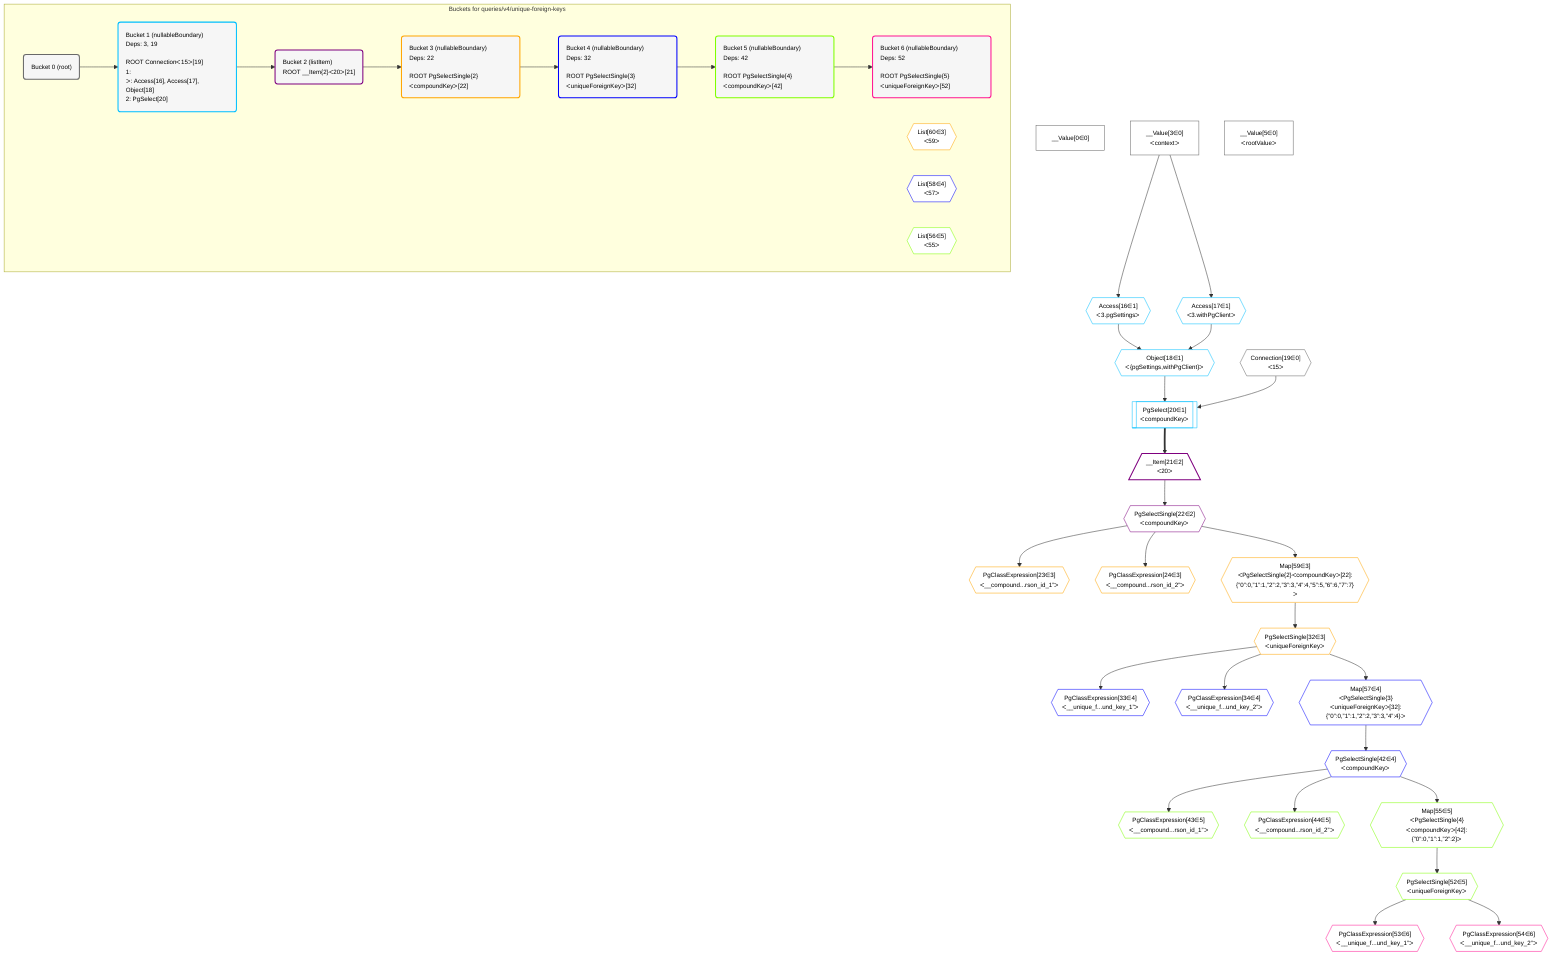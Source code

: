 %%{init: {'themeVariables': { 'fontSize': '12px'}}}%%
graph TD
    classDef path fill:#eee,stroke:#000,color:#000
    classDef plan fill:#fff,stroke-width:1px,color:#000
    classDef itemplan fill:#fff,stroke-width:2px,color:#000
    classDef unbatchedplan fill:#dff,stroke-width:1px,color:#000
    classDef sideeffectplan fill:#fcc,stroke-width:2px,color:#000
    classDef bucket fill:#f6f6f6,color:#000,stroke-width:2px,text-align:left


    %% define steps
    __Value0["__Value[0∈0]"]:::plan
    __Value3["__Value[3∈0]<br />ᐸcontextᐳ"]:::plan
    __Value5["__Value[5∈0]<br />ᐸrootValueᐳ"]:::plan
    Access16{{"Access[16∈1]<br />ᐸ3.pgSettingsᐳ"}}:::plan
    Access17{{"Access[17∈1]<br />ᐸ3.withPgClientᐳ"}}:::plan
    Object18{{"Object[18∈1]<br />ᐸ{pgSettings,withPgClient}ᐳ"}}:::plan
    Connection19{{"Connection[19∈0]<br />ᐸ15ᐳ"}}:::plan
    PgSelect20[["PgSelect[20∈1]<br />ᐸcompoundKeyᐳ"]]:::plan
    __Item21[/"__Item[21∈2]<br />ᐸ20ᐳ"\]:::itemplan
    PgSelectSingle22{{"PgSelectSingle[22∈2]<br />ᐸcompoundKeyᐳ"}}:::plan
    PgClassExpression23{{"PgClassExpression[23∈3]<br />ᐸ__compound...rson_id_1”ᐳ"}}:::plan
    PgClassExpression24{{"PgClassExpression[24∈3]<br />ᐸ__compound...rson_id_2”ᐳ"}}:::plan
    Map59{{"Map[59∈3]<br />ᐸPgSelectSingle{2}ᐸcompoundKeyᐳ[22]:{”0”:0,”1”:1,”2”:2,”3”:3,”4”:4,”5”:5,”6”:6,”7”:7}ᐳ"}}:::plan
    PgSelectSingle32{{"PgSelectSingle[32∈3]<br />ᐸuniqueForeignKeyᐳ"}}:::plan
    PgClassExpression33{{"PgClassExpression[33∈4]<br />ᐸ__unique_f...und_key_1”ᐳ"}}:::plan
    PgClassExpression34{{"PgClassExpression[34∈4]<br />ᐸ__unique_f...und_key_2”ᐳ"}}:::plan
    Map57{{"Map[57∈4]<br />ᐸPgSelectSingle{3}ᐸuniqueForeignKeyᐳ[32]:{”0”:0,”1”:1,”2”:2,”3”:3,”4”:4}ᐳ"}}:::plan
    PgSelectSingle42{{"PgSelectSingle[42∈4]<br />ᐸcompoundKeyᐳ"}}:::plan
    PgClassExpression43{{"PgClassExpression[43∈5]<br />ᐸ__compound...rson_id_1”ᐳ"}}:::plan
    PgClassExpression44{{"PgClassExpression[44∈5]<br />ᐸ__compound...rson_id_2”ᐳ"}}:::plan
    Map55{{"Map[55∈5]<br />ᐸPgSelectSingle{4}ᐸcompoundKeyᐳ[42]:{”0”:0,”1”:1,”2”:2}ᐳ"}}:::plan
    PgSelectSingle52{{"PgSelectSingle[52∈5]<br />ᐸuniqueForeignKeyᐳ"}}:::plan
    PgClassExpression53{{"PgClassExpression[53∈6]<br />ᐸ__unique_f...und_key_1”ᐳ"}}:::plan
    PgClassExpression54{{"PgClassExpression[54∈6]<br />ᐸ__unique_f...und_key_2”ᐳ"}}:::plan

    %% plan dependencies
    __Value3 --> Access16
    __Value3 --> Access17
    Access16 & Access17 --> Object18
    Object18 & Connection19 --> PgSelect20
    PgSelect20 ==> __Item21
    __Item21 --> PgSelectSingle22
    PgSelectSingle22 --> PgClassExpression23
    PgSelectSingle22 --> PgClassExpression24
    PgSelectSingle22 --> Map59
    Map59 --> PgSelectSingle32
    PgSelectSingle32 --> PgClassExpression33
    PgSelectSingle32 --> PgClassExpression34
    PgSelectSingle32 --> Map57
    Map57 --> PgSelectSingle42
    PgSelectSingle42 --> PgClassExpression43
    PgSelectSingle42 --> PgClassExpression44
    PgSelectSingle42 --> Map55
    Map55 --> PgSelectSingle52
    PgSelectSingle52 --> PgClassExpression53
    PgSelectSingle52 --> PgClassExpression54

    subgraph "Buckets for queries/v4/unique-foreign-keys"
    Bucket0("Bucket 0 (root)"):::bucket
    classDef bucket0 stroke:#696969
    class Bucket0,__Value0,__Value3,__Value5,Connection19 bucket0
    Bucket1("Bucket 1 (nullableBoundary)<br />Deps: 3, 19<br /><br />ROOT Connectionᐸ15ᐳ[19]<br />1: <br />ᐳ: Access[16], Access[17], Object[18]<br />2: PgSelect[20]"):::bucket
    classDef bucket1 stroke:#00bfff
    class Bucket1,Access16,Access17,Object18,PgSelect20 bucket1
    Bucket2("Bucket 2 (listItem)<br />ROOT __Item{2}ᐸ20ᐳ[21]"):::bucket
    classDef bucket2 stroke:#7f007f
    class Bucket2,__Item21,PgSelectSingle22 bucket2
    Bucket3("Bucket 3 (nullableBoundary)<br />Deps: 22<br /><br />ROOT PgSelectSingle{2}ᐸcompoundKeyᐳ[22]"):::bucket
    classDef bucket3 stroke:#ffa500
    List60{{"List[60∈3]<br />ᐸ59ᐳ"}}:::plan
    class Bucket3,PgClassExpression23,PgClassExpression24,PgSelectSingle32,Map59,List60 bucket3
    Bucket4("Bucket 4 (nullableBoundary)<br />Deps: 32<br /><br />ROOT PgSelectSingle{3}ᐸuniqueForeignKeyᐳ[32]"):::bucket
    classDef bucket4 stroke:#0000ff
    List58{{"List[58∈4]<br />ᐸ57ᐳ"}}:::plan
    class Bucket4,PgClassExpression33,PgClassExpression34,PgSelectSingle42,Map57,List58 bucket4
    Bucket5("Bucket 5 (nullableBoundary)<br />Deps: 42<br /><br />ROOT PgSelectSingle{4}ᐸcompoundKeyᐳ[42]"):::bucket
    classDef bucket5 stroke:#7fff00
    List56{{"List[56∈5]<br />ᐸ55ᐳ"}}:::plan
    class Bucket5,PgClassExpression43,PgClassExpression44,PgSelectSingle52,Map55,List56 bucket5
    Bucket6("Bucket 6 (nullableBoundary)<br />Deps: 52<br /><br />ROOT PgSelectSingle{5}ᐸuniqueForeignKeyᐳ[52]"):::bucket
    classDef bucket6 stroke:#ff1493
    class Bucket6,PgClassExpression53,PgClassExpression54 bucket6
    Bucket0 --> Bucket1
    Bucket1 --> Bucket2
    Bucket2 --> Bucket3
    Bucket3 --> Bucket4
    Bucket4 --> Bucket5
    Bucket5 --> Bucket6
    end